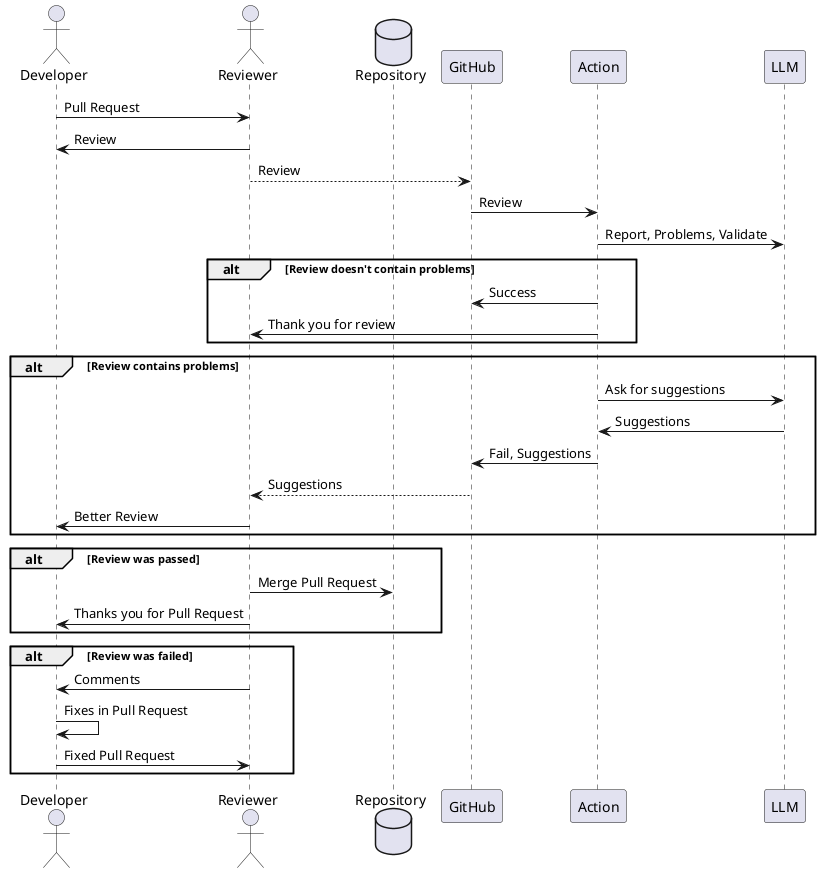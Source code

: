 ' code review analysis process
@startuml
actor Developer as developer
actor Reviewer as reviewer
database Repository as repository
participant GitHub as github
participant Action as action
participant LLM as llm

developer -> reviewer: Pull Request
reviewer -> developer: Review
reviewer --> github: Review
github -> action: Review
action -> llm: Report, Problems, Validate
alt Review doesn't contain problems
action -> github: Success
action -> reviewer: Thank you for review
end
alt Review contains problems
action -> llm: Ask for suggestions
llm -> action: Suggestions
action -> github: Fail, Suggestions
github --> reviewer: Suggestions
reviewer -> developer: Better Review
end
alt Review was passed
reviewer -> repository: Merge Pull Request
reviewer -> developer: Thanks you for Pull Request
end
alt Review was failed
reviewer -> developer: Comments
developer -> developer: Fixes in Pull Request
developer -> reviewer: Fixed Pull Request
end
@enduml